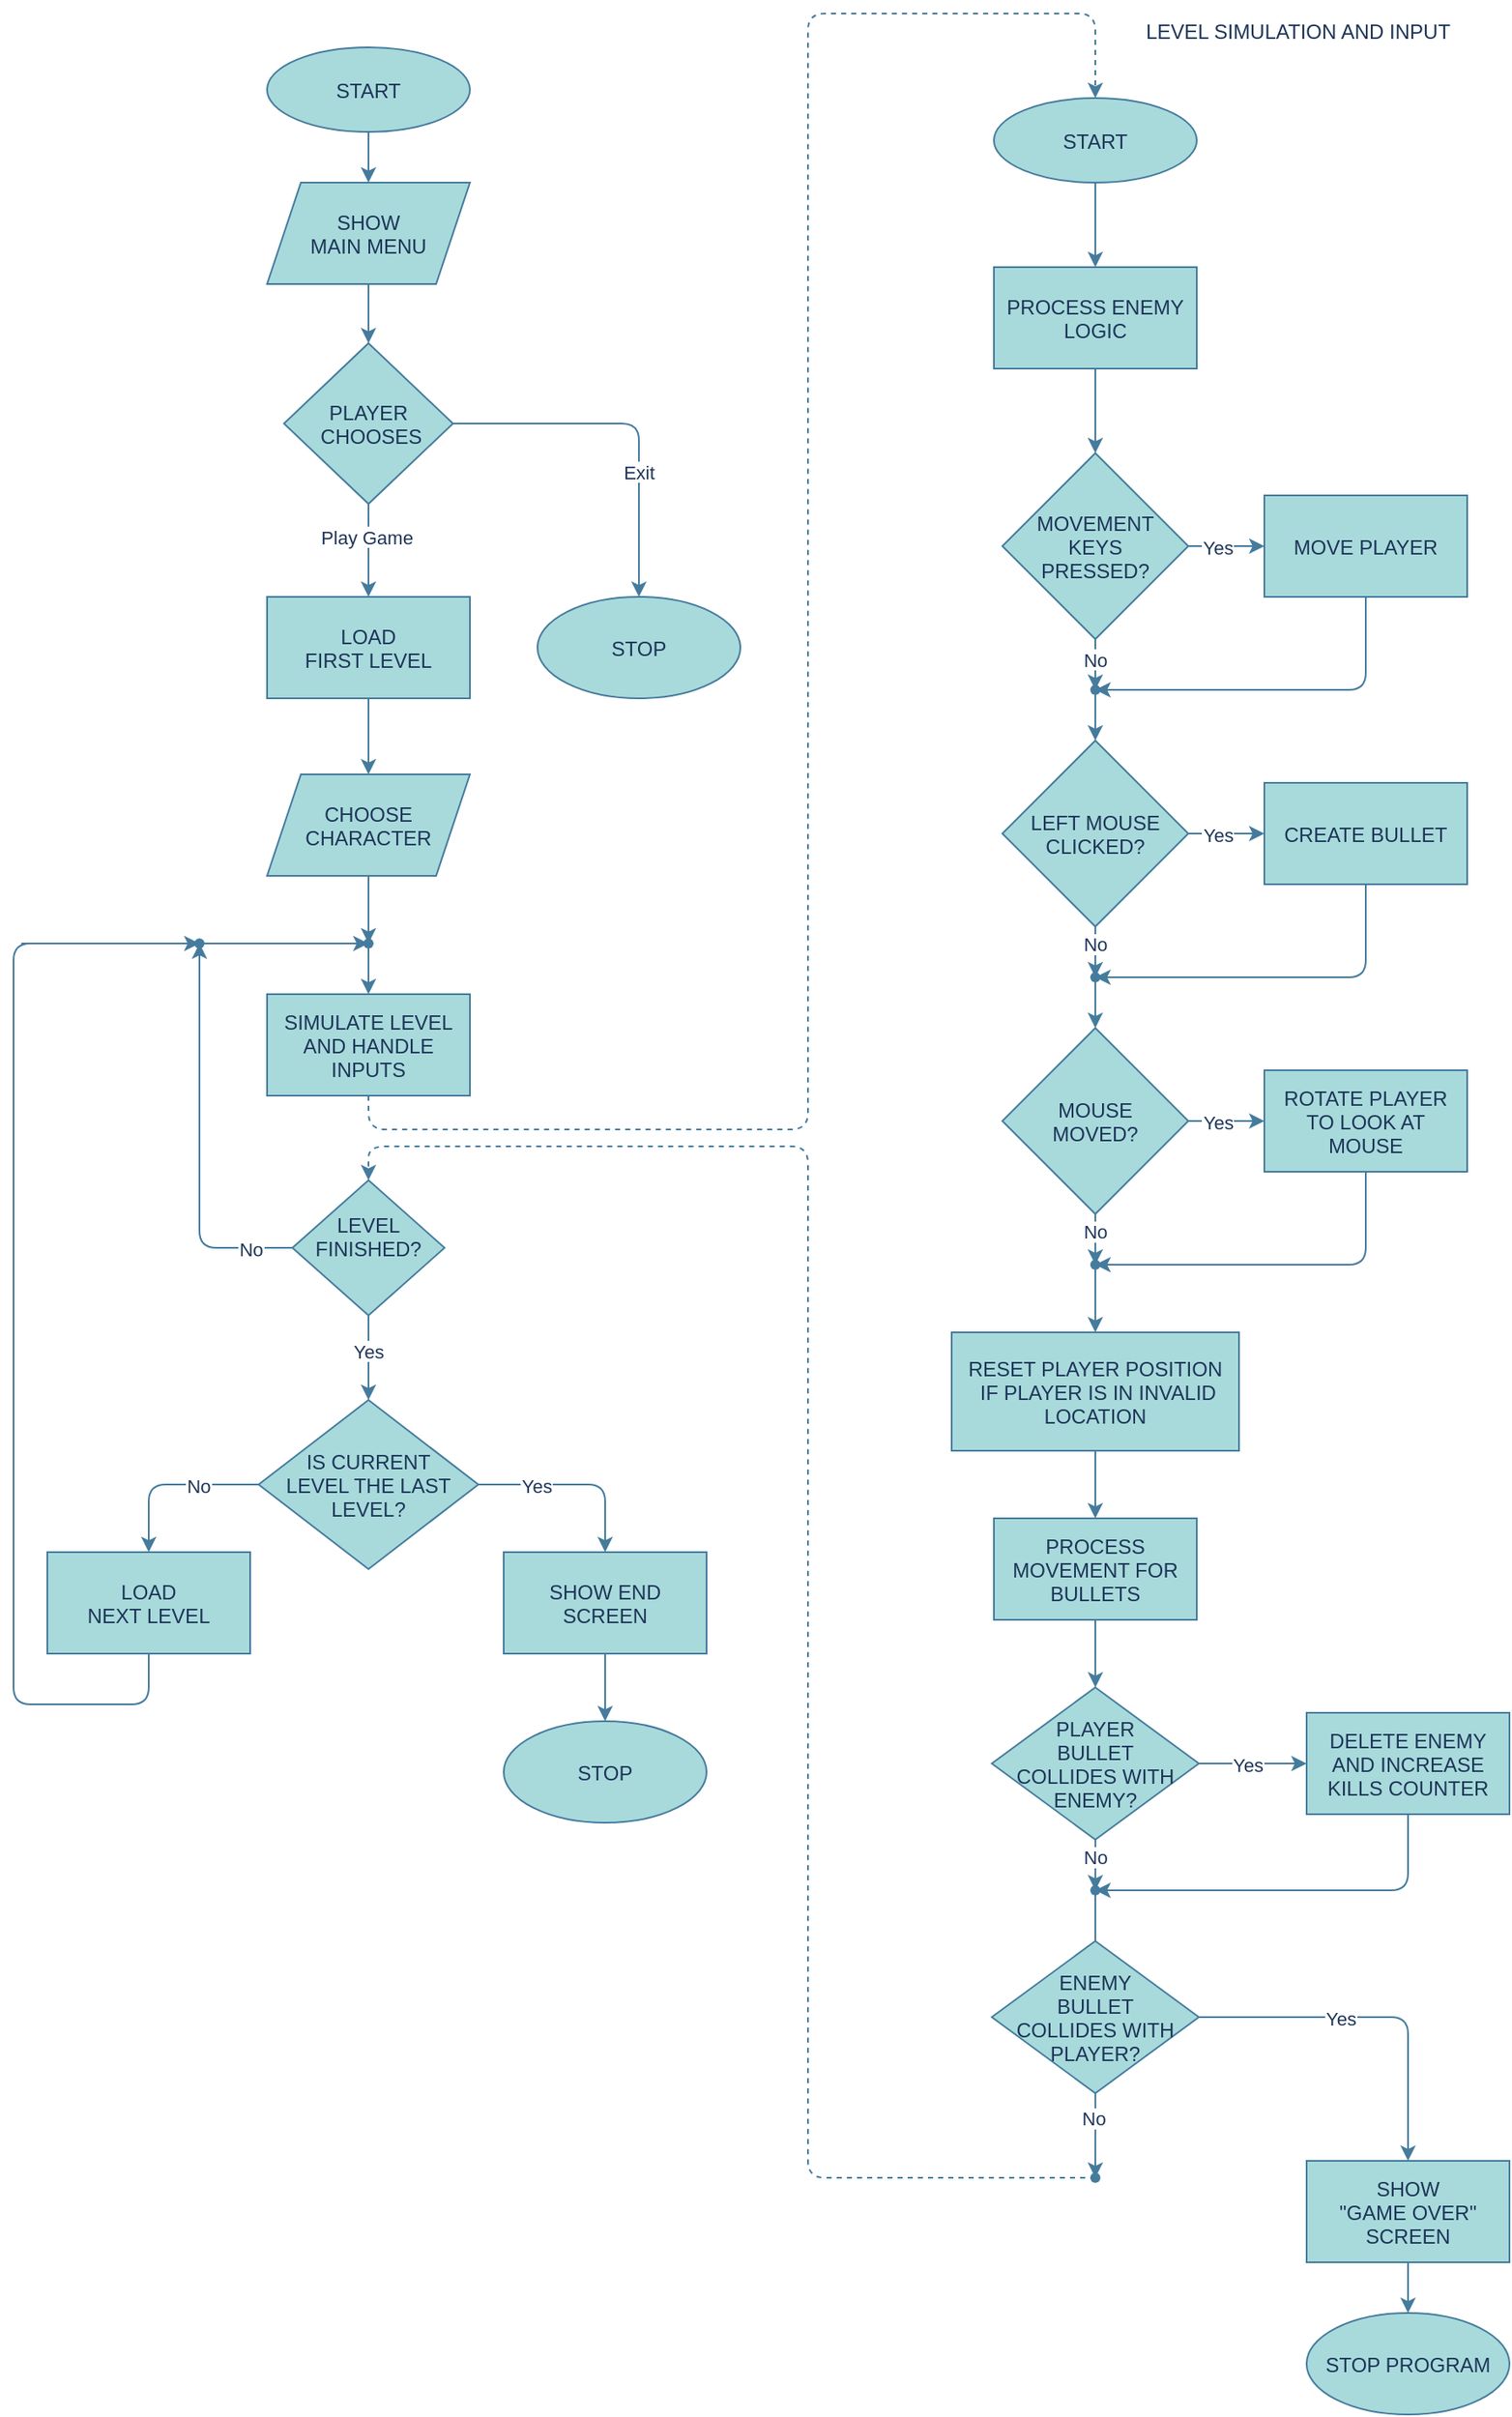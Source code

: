 <mxfile version="16.6.4" type="github">
  <diagram id="xTA8kfvjMk7pbciFxcE1" name="Page-1">
    <mxGraphModel dx="989" dy="551" grid="1" gridSize="10" guides="1" tooltips="1" connect="1" arrows="1" fold="1" page="1" pageScale="1" pageWidth="850" pageHeight="1100" background="#ffffff" math="0" shadow="0">
      <root>
        <mxCell id="0" />
        <mxCell id="1" parent="0" />
        <mxCell id="BevQm-COK3e2YMtMbXGe-1" value="" style="edgeStyle=orthogonalEdgeStyle;rounded=1;orthogonalLoop=1;jettySize=auto;labelBackgroundColor=#F1FAEE;strokeColor=#457B9D;fontColor=#1D3557;" edge="1" parent="1" source="BevQm-COK3e2YMtMbXGe-2" target="BevQm-COK3e2YMtMbXGe-4">
          <mxGeometry relative="1" as="geometry" />
        </mxCell>
        <mxCell id="BevQm-COK3e2YMtMbXGe-2" value="START" style="ellipse;fillColor=#A8DADC;strokeColor=#457B9D;fontColor=#1D3557;rounded=1;" vertex="1" parent="1">
          <mxGeometry x="170" y="60" width="120" height="50" as="geometry" />
        </mxCell>
        <mxCell id="BevQm-COK3e2YMtMbXGe-3" value="" style="edgeStyle=orthogonalEdgeStyle;rounded=1;orthogonalLoop=1;jettySize=auto;labelBackgroundColor=#F1FAEE;strokeColor=#457B9D;fontColor=#1D3557;" edge="1" parent="1" source="BevQm-COK3e2YMtMbXGe-4" target="BevQm-COK3e2YMtMbXGe-9">
          <mxGeometry relative="1" as="geometry" />
        </mxCell>
        <mxCell id="BevQm-COK3e2YMtMbXGe-4" value="SHOW&#xa;MAIN MENU" style="shape=parallelogram;perimeter=parallelogramPerimeter;fixedSize=1;fillColor=#A8DADC;strokeColor=#457B9D;fontColor=#1D3557;rounded=0;" vertex="1" parent="1">
          <mxGeometry x="170" y="140" width="120" height="60" as="geometry" />
        </mxCell>
        <mxCell id="BevQm-COK3e2YMtMbXGe-5" value="" style="edgeStyle=orthogonalEdgeStyle;rounded=1;orthogonalLoop=1;jettySize=auto;labelBackgroundColor=#F1FAEE;strokeColor=#457B9D;fontColor=#1D3557;" edge="1" parent="1" source="BevQm-COK3e2YMtMbXGe-9" target="BevQm-COK3e2YMtMbXGe-11">
          <mxGeometry relative="1" as="geometry" />
        </mxCell>
        <mxCell id="BevQm-COK3e2YMtMbXGe-6" value="Play Game" style="edgeLabel;align=center;verticalAlign=middle;resizable=0;points=[];labelBackgroundColor=#FFFFFF;fontColor=#1D3557;rounded=1;" vertex="1" connectable="0" parent="BevQm-COK3e2YMtMbXGe-5">
          <mxGeometry x="-0.302" y="-1" relative="1" as="geometry">
            <mxPoint as="offset" />
          </mxGeometry>
        </mxCell>
        <mxCell id="BevQm-COK3e2YMtMbXGe-7" value="" style="edgeStyle=orthogonalEdgeStyle;rounded=1;orthogonalLoop=1;jettySize=auto;labelBackgroundColor=#F1FAEE;strokeColor=#457B9D;fontColor=#1D3557;" edge="1" parent="1" source="BevQm-COK3e2YMtMbXGe-9" target="BevQm-COK3e2YMtMbXGe-12">
          <mxGeometry relative="1" as="geometry" />
        </mxCell>
        <mxCell id="BevQm-COK3e2YMtMbXGe-8" value="Exit" style="edgeLabel;align=center;verticalAlign=middle;resizable=0;points=[];labelBackgroundColor=#FFFFFF;fontColor=#1D3557;rounded=1;" vertex="1" connectable="0" parent="BevQm-COK3e2YMtMbXGe-7">
          <mxGeometry x="-0.23" y="-1" relative="1" as="geometry">
            <mxPoint x="28" y="27" as="offset" />
          </mxGeometry>
        </mxCell>
        <mxCell id="BevQm-COK3e2YMtMbXGe-9" value="PLAYER&#xa; CHOOSES" style="rhombus;fillColor=#A8DADC;strokeColor=#457B9D;fontColor=#1D3557;rounded=0;" vertex="1" parent="1">
          <mxGeometry x="180" y="235" width="100" height="95" as="geometry" />
        </mxCell>
        <mxCell id="BevQm-COK3e2YMtMbXGe-10" value="" style="edgeStyle=orthogonalEdgeStyle;rounded=1;orthogonalLoop=1;jettySize=auto;labelBackgroundColor=#F1FAEE;strokeColor=#457B9D;fontColor=#1D3557;" edge="1" parent="1" source="BevQm-COK3e2YMtMbXGe-11" target="BevQm-COK3e2YMtMbXGe-13">
          <mxGeometry relative="1" as="geometry" />
        </mxCell>
        <mxCell id="BevQm-COK3e2YMtMbXGe-11" value="LOAD &#xa;FIRST LEVEL" style="fillColor=#A8DADC;strokeColor=#457B9D;fontColor=#1D3557;rounded=0;" vertex="1" parent="1">
          <mxGeometry x="170" y="385" width="120" height="60" as="geometry" />
        </mxCell>
        <mxCell id="BevQm-COK3e2YMtMbXGe-12" value="STOP" style="ellipse;fillColor=#A8DADC;strokeColor=#457B9D;fontColor=#1D3557;rounded=1;" vertex="1" parent="1">
          <mxGeometry x="330" y="385" width="120" height="60" as="geometry" />
        </mxCell>
        <mxCell id="BevQm-COK3e2YMtMbXGe-20" value="" style="edgeStyle=orthogonalEdgeStyle;rounded=1;orthogonalLoop=1;jettySize=auto;labelBackgroundColor=#F1FAEE;strokeColor=#457B9D;fontColor=#1D3557;" edge="1" parent="1" source="BevQm-COK3e2YMtMbXGe-13" target="BevQm-COK3e2YMtMbXGe-19">
          <mxGeometry relative="1" as="geometry" />
        </mxCell>
        <mxCell id="BevQm-COK3e2YMtMbXGe-13" value="CHOOSE&#xa;CHARACTER" style="shape=parallelogram;perimeter=parallelogramPerimeter;fixedSize=1;fillColor=#A8DADC;strokeColor=#457B9D;fontColor=#1D3557;rounded=0;" vertex="1" parent="1">
          <mxGeometry x="170" y="490" width="120" height="60" as="geometry" />
        </mxCell>
        <mxCell id="BevQm-COK3e2YMtMbXGe-111" value="" style="edgeStyle=orthogonalEdgeStyle;shape=connector;rounded=1;sketch=0;orthogonalLoop=1;jettySize=auto;entryX=0.5;entryY=0;entryDx=0;entryDy=0;shadow=0;labelBackgroundColor=#F1FAEE;fontFamily=Helvetica;fontSize=11;fontColor=#1D3557;endArrow=classic;strokeColor=#457B9D;dashed=1;" edge="1" parent="1" source="BevQm-COK3e2YMtMbXGe-14" target="BevQm-COK3e2YMtMbXGe-39">
          <mxGeometry relative="1" as="geometry">
            <Array as="points">
              <mxPoint x="230" y="700" />
              <mxPoint x="490" y="700" />
              <mxPoint x="490" y="40" />
              <mxPoint x="660" y="40" />
            </Array>
          </mxGeometry>
        </mxCell>
        <mxCell id="BevQm-COK3e2YMtMbXGe-14" value="SIMULATE LEVEL&#xa;AND HANDLE &#xa;INPUTS" style="fillColor=#A8DADC;strokeColor=#457B9D;fontColor=#1D3557;rounded=0;" vertex="1" parent="1">
          <mxGeometry x="170" y="620" width="120" height="60" as="geometry" />
        </mxCell>
        <mxCell id="BevQm-COK3e2YMtMbXGe-24" value="" style="edgeStyle=orthogonalEdgeStyle;rounded=1;orthogonalLoop=1;jettySize=auto;labelBackgroundColor=#F1FAEE;strokeColor=#457B9D;fontColor=#1D3557;entryX=0.515;entryY=0.602;entryDx=0;entryDy=0;entryPerimeter=0;" edge="1" parent="1" source="BevQm-COK3e2YMtMbXGe-16" target="BevQm-COK3e2YMtMbXGe-120">
          <mxGeometry relative="1" as="geometry">
            <mxPoint x="130" y="610" as="targetPoint" />
            <Array as="points">
              <mxPoint x="130" y="770" />
            </Array>
          </mxGeometry>
        </mxCell>
        <mxCell id="BevQm-COK3e2YMtMbXGe-25" value="No" style="edgeLabel;align=center;verticalAlign=middle;resizable=0;points=[];labelBackgroundColor=#FFFFFF;fontColor=#1D3557;rounded=1;" vertex="1" connectable="0" parent="BevQm-COK3e2YMtMbXGe-24">
          <mxGeometry x="-0.825" y="-3" relative="1" as="geometry">
            <mxPoint x="-4" y="3" as="offset" />
          </mxGeometry>
        </mxCell>
        <mxCell id="BevQm-COK3e2YMtMbXGe-27" value="" style="edgeStyle=orthogonalEdgeStyle;rounded=1;orthogonalLoop=1;jettySize=auto;labelBackgroundColor=#F1FAEE;strokeColor=#457B9D;fontColor=#1D3557;" edge="1" parent="1" source="BevQm-COK3e2YMtMbXGe-16" target="BevQm-COK3e2YMtMbXGe-26">
          <mxGeometry relative="1" as="geometry">
            <Array as="points">
              <mxPoint x="230" y="830" />
              <mxPoint x="230" y="830" />
            </Array>
          </mxGeometry>
        </mxCell>
        <mxCell id="BevQm-COK3e2YMtMbXGe-32" value="Yes" style="edgeLabel;align=center;verticalAlign=middle;resizable=0;points=[];labelBackgroundColor=#FFFFFF;fontColor=#1D3557;rounded=1;" vertex="1" connectable="0" parent="BevQm-COK3e2YMtMbXGe-27">
          <mxGeometry x="-0.347" y="1" relative="1" as="geometry">
            <mxPoint x="-1" y="4" as="offset" />
          </mxGeometry>
        </mxCell>
        <mxCell id="BevQm-COK3e2YMtMbXGe-16" value="LEVEL &#xa;FINISHED?&#xa;" style="rhombus;fillColor=#A8DADC;strokeColor=#457B9D;fontColor=#1D3557;rounded=0;" vertex="1" parent="1">
          <mxGeometry x="185" y="730" width="90" height="80" as="geometry" />
        </mxCell>
        <mxCell id="BevQm-COK3e2YMtMbXGe-23" value="" style="edgeStyle=orthogonalEdgeStyle;rounded=1;orthogonalLoop=1;jettySize=auto;entryX=0.5;entryY=0;entryDx=0;entryDy=0;labelBackgroundColor=#F1FAEE;strokeColor=#457B9D;fontColor=#1D3557;" edge="1" parent="1" source="BevQm-COK3e2YMtMbXGe-19" target="BevQm-COK3e2YMtMbXGe-14">
          <mxGeometry relative="1" as="geometry" />
        </mxCell>
        <mxCell id="BevQm-COK3e2YMtMbXGe-19" value="" style="shape=waypoint;size=6;pointerEvents=1;points=[];fillColor=#A8DADC;resizable=0;rotatable=0;perimeter=centerPerimeter;snapToPoint=1;strokeColor=#457B9D;fontColor=#1D3557;rounded=1;" vertex="1" parent="1">
          <mxGeometry x="210" y="570" width="40" height="40" as="geometry" />
        </mxCell>
        <mxCell id="BevQm-COK3e2YMtMbXGe-29" value="" style="edgeStyle=orthogonalEdgeStyle;rounded=1;orthogonalLoop=1;jettySize=auto;exitX=1;exitY=0.5;exitDx=0;exitDy=0;entryX=0.5;entryY=0;entryDx=0;entryDy=0;labelBackgroundColor=#F1FAEE;strokeColor=#457B9D;fontColor=#1D3557;" edge="1" parent="1" source="BevQm-COK3e2YMtMbXGe-26" target="BevQm-COK3e2YMtMbXGe-28">
          <mxGeometry relative="1" as="geometry" />
        </mxCell>
        <mxCell id="BevQm-COK3e2YMtMbXGe-37" value="Yes" style="edgeLabel;align=center;verticalAlign=middle;resizable=0;points=[];labelBackgroundColor=#FFFFFF;fontColor=#1D3557;rounded=1;" vertex="1" connectable="0" parent="BevQm-COK3e2YMtMbXGe-29">
          <mxGeometry x="-0.556" y="-1" relative="1" as="geometry">
            <mxPoint x="9" y="-1" as="offset" />
          </mxGeometry>
        </mxCell>
        <mxCell id="BevQm-COK3e2YMtMbXGe-34" value="" style="edgeStyle=orthogonalEdgeStyle;rounded=1;orthogonalLoop=1;jettySize=auto;entryX=0.5;entryY=0;entryDx=0;entryDy=0;labelBackgroundColor=#F1FAEE;strokeColor=#457B9D;fontColor=#1D3557;" edge="1" parent="1" source="BevQm-COK3e2YMtMbXGe-26" target="BevQm-COK3e2YMtMbXGe-33">
          <mxGeometry relative="1" as="geometry" />
        </mxCell>
        <mxCell id="BevQm-COK3e2YMtMbXGe-36" value="No" style="edgeLabel;align=center;verticalAlign=middle;resizable=0;points=[];labelBackgroundColor=#FFFFFF;fontColor=#1D3557;rounded=1;" vertex="1" connectable="0" parent="BevQm-COK3e2YMtMbXGe-34">
          <mxGeometry x="0.038" relative="1" as="geometry">
            <mxPoint x="19" as="offset" />
          </mxGeometry>
        </mxCell>
        <mxCell id="BevQm-COK3e2YMtMbXGe-26" value="IS CURRENT&#xa;LEVEL THE LAST &#xa;LEVEL?" style="rhombus;fillColor=#A8DADC;strokeColor=#457B9D;fontColor=#1D3557;rounded=0;" vertex="1" parent="1">
          <mxGeometry x="165" y="860" width="130" height="100" as="geometry" />
        </mxCell>
        <mxCell id="BevQm-COK3e2YMtMbXGe-31" value="" style="edgeStyle=orthogonalEdgeStyle;rounded=1;orthogonalLoop=1;jettySize=auto;labelBackgroundColor=#F1FAEE;strokeColor=#457B9D;fontColor=#1D3557;" edge="1" parent="1" source="BevQm-COK3e2YMtMbXGe-28" target="BevQm-COK3e2YMtMbXGe-30">
          <mxGeometry relative="1" as="geometry" />
        </mxCell>
        <mxCell id="BevQm-COK3e2YMtMbXGe-28" value="SHOW END &#xa;SCREEN" style="fillColor=#A8DADC;strokeColor=#457B9D;fontColor=#1D3557;rounded=0;" vertex="1" parent="1">
          <mxGeometry x="310" y="950" width="120" height="60" as="geometry" />
        </mxCell>
        <mxCell id="BevQm-COK3e2YMtMbXGe-30" value="STOP" style="ellipse;fillColor=#A8DADC;strokeColor=#457B9D;fontColor=#1D3557;rounded=1;" vertex="1" parent="1">
          <mxGeometry x="310" y="1050" width="120" height="60" as="geometry" />
        </mxCell>
        <mxCell id="BevQm-COK3e2YMtMbXGe-35" value="" style="edgeStyle=orthogonalEdgeStyle;rounded=1;orthogonalLoop=1;jettySize=auto;exitDx=0;exitDy=0;labelBackgroundColor=#F1FAEE;strokeColor=#457B9D;fontColor=#1D3557;startArrow=none;" edge="1" parent="1" source="BevQm-COK3e2YMtMbXGe-120">
          <mxGeometry relative="1" as="geometry">
            <mxPoint x="130" y="590" as="targetPoint" />
            <Array as="points">
              <mxPoint x="20" y="590" />
            </Array>
          </mxGeometry>
        </mxCell>
        <mxCell id="BevQm-COK3e2YMtMbXGe-33" value="LOAD &#xa;NEXT LEVEL" style="fillColor=#A8DADC;strokeColor=#457B9D;fontColor=#1D3557;rounded=0;" vertex="1" parent="1">
          <mxGeometry x="40" y="950" width="120" height="60" as="geometry" />
        </mxCell>
        <mxCell id="BevQm-COK3e2YMtMbXGe-38" value="LEVEL SIMULATION AND INPUT" style="text;align=center;verticalAlign=middle;resizable=0;points=[];autosize=1;strokeColor=none;fillColor=none;fontColor=#1D3557;rounded=1;" vertex="1" parent="1">
          <mxGeometry x="680" y="40" width="200" height="20" as="geometry" />
        </mxCell>
        <mxCell id="BevQm-COK3e2YMtMbXGe-41" value="" style="edgeStyle=orthogonalEdgeStyle;rounded=1;orthogonalLoop=1;jettySize=auto;labelBackgroundColor=#F1FAEE;strokeColor=#457B9D;fontColor=#1D3557;" edge="1" parent="1" source="BevQm-COK3e2YMtMbXGe-39" target="BevQm-COK3e2YMtMbXGe-40">
          <mxGeometry relative="1" as="geometry" />
        </mxCell>
        <mxCell id="BevQm-COK3e2YMtMbXGe-39" value="START" style="ellipse;fillColor=#A8DADC;strokeColor=#457B9D;fontColor=#1D3557;rounded=1;" vertex="1" parent="1">
          <mxGeometry x="600" y="90" width="120" height="50" as="geometry" />
        </mxCell>
        <mxCell id="BevQm-COK3e2YMtMbXGe-43" value="" style="edgeStyle=orthogonalEdgeStyle;rounded=1;orthogonalLoop=1;jettySize=auto;labelBackgroundColor=#F1FAEE;strokeColor=#457B9D;fontColor=#1D3557;" edge="1" parent="1" source="BevQm-COK3e2YMtMbXGe-40" target="BevQm-COK3e2YMtMbXGe-42">
          <mxGeometry relative="1" as="geometry" />
        </mxCell>
        <mxCell id="BevQm-COK3e2YMtMbXGe-40" value="PROCESS ENEMY&#xa;LOGIC" style="fillColor=#A8DADC;strokeColor=#457B9D;fontColor=#1D3557;rounded=0;" vertex="1" parent="1">
          <mxGeometry x="600" y="190" width="120" height="60" as="geometry" />
        </mxCell>
        <mxCell id="BevQm-COK3e2YMtMbXGe-45" value="" style="edgeStyle=orthogonalEdgeStyle;rounded=1;orthogonalLoop=1;jettySize=auto;labelBackgroundColor=#F1FAEE;strokeColor=#457B9D;fontColor=#1D3557;" edge="1" parent="1" source="BevQm-COK3e2YMtMbXGe-42" target="BevQm-COK3e2YMtMbXGe-44">
          <mxGeometry relative="1" as="geometry" />
        </mxCell>
        <mxCell id="BevQm-COK3e2YMtMbXGe-66" value="Yes" style="edgeLabel;align=center;verticalAlign=middle;resizable=0;points=[];labelBackgroundColor=#FFFFFF;fontColor=#1D3557;rounded=1;" vertex="1" connectable="0" parent="BevQm-COK3e2YMtMbXGe-45">
          <mxGeometry x="-0.218" relative="1" as="geometry">
            <mxPoint as="offset" />
          </mxGeometry>
        </mxCell>
        <mxCell id="BevQm-COK3e2YMtMbXGe-47" value="" style="edgeStyle=orthogonalEdgeStyle;rounded=1;orthogonalLoop=1;jettySize=auto;labelBackgroundColor=#F1FAEE;strokeColor=#457B9D;fontColor=#1D3557;" edge="1" parent="1" source="BevQm-COK3e2YMtMbXGe-42" target="BevQm-COK3e2YMtMbXGe-46">
          <mxGeometry relative="1" as="geometry" />
        </mxCell>
        <mxCell id="BevQm-COK3e2YMtMbXGe-69" value="No" style="edgeLabel;align=center;verticalAlign=middle;resizable=0;points=[];labelBackgroundColor=#FFFFFF;fontColor=#1D3557;rounded=1;" vertex="1" connectable="0" parent="BevQm-COK3e2YMtMbXGe-47">
          <mxGeometry x="-0.251" relative="1" as="geometry">
            <mxPoint y="5" as="offset" />
          </mxGeometry>
        </mxCell>
        <mxCell id="BevQm-COK3e2YMtMbXGe-42" value="MOVEMENT&#xa;KEYS &#xa;PRESSED?" style="rhombus;fillColor=#A8DADC;strokeColor=#457B9D;fontColor=#1D3557;rounded=0;" vertex="1" parent="1">
          <mxGeometry x="605" y="300" width="110" height="110" as="geometry" />
        </mxCell>
        <mxCell id="BevQm-COK3e2YMtMbXGe-61" value="" style="edgeStyle=orthogonalEdgeStyle;rounded=1;orthogonalLoop=1;jettySize=auto;labelBackgroundColor=#F1FAEE;strokeColor=#457B9D;fontColor=#1D3557;arcSize=20;" edge="1" parent="1" source="BevQm-COK3e2YMtMbXGe-44" target="BevQm-COK3e2YMtMbXGe-46">
          <mxGeometry relative="1" as="geometry">
            <Array as="points">
              <mxPoint x="820" y="440" />
            </Array>
          </mxGeometry>
        </mxCell>
        <mxCell id="BevQm-COK3e2YMtMbXGe-44" value="MOVE PLAYER" style="fillColor=#A8DADC;strokeColor=#457B9D;fontColor=#1D3557;rounded=0;" vertex="1" parent="1">
          <mxGeometry x="760" y="325" width="120" height="60" as="geometry" />
        </mxCell>
        <mxCell id="BevQm-COK3e2YMtMbXGe-49" value="" style="edgeStyle=orthogonalEdgeStyle;rounded=1;orthogonalLoop=1;jettySize=auto;entryX=0.5;entryY=0;entryDx=0;entryDy=0;labelBackgroundColor=#F1FAEE;strokeColor=#457B9D;fontColor=#1D3557;" edge="1" parent="1" target="BevQm-COK3e2YMtMbXGe-50">
          <mxGeometry relative="1" as="geometry">
            <mxPoint x="660" y="440" as="sourcePoint" />
            <mxPoint x="660.043" y="480.043" as="targetPoint" />
          </mxGeometry>
        </mxCell>
        <mxCell id="BevQm-COK3e2YMtMbXGe-46" value="" style="shape=waypoint;size=6;pointerEvents=1;points=[];fillColor=#A8DADC;resizable=0;rotatable=0;perimeter=centerPerimeter;snapToPoint=1;strokeColor=#457B9D;fontColor=#1D3557;rounded=1;" vertex="1" parent="1">
          <mxGeometry x="640" y="420" width="40" height="40" as="geometry" />
        </mxCell>
        <mxCell id="BevQm-COK3e2YMtMbXGe-52" value="" style="edgeStyle=orthogonalEdgeStyle;rounded=1;orthogonalLoop=1;jettySize=auto;labelBackgroundColor=#F1FAEE;strokeColor=#457B9D;fontColor=#1D3557;" edge="1" parent="1" source="BevQm-COK3e2YMtMbXGe-50" target="BevQm-COK3e2YMtMbXGe-51">
          <mxGeometry relative="1" as="geometry" />
        </mxCell>
        <mxCell id="BevQm-COK3e2YMtMbXGe-59" value="" style="edgeStyle=orthogonalEdgeStyle;rounded=1;orthogonalLoop=1;jettySize=auto;labelBackgroundColor=#F1FAEE;strokeColor=#457B9D;fontColor=#1D3557;" edge="1" parent="1" source="BevQm-COK3e2YMtMbXGe-50" target="BevQm-COK3e2YMtMbXGe-54">
          <mxGeometry relative="1" as="geometry" />
        </mxCell>
        <mxCell id="BevQm-COK3e2YMtMbXGe-50" value="LEFT MOUSE&#xa;CLICKED?" style="rhombus;fillColor=#A8DADC;strokeColor=#457B9D;fontColor=#1D3557;rounded=0;" vertex="1" parent="1">
          <mxGeometry x="605" y="470" width="110" height="110" as="geometry" />
        </mxCell>
        <mxCell id="BevQm-COK3e2YMtMbXGe-62" value="" style="edgeStyle=orthogonalEdgeStyle;rounded=1;orthogonalLoop=1;jettySize=auto;labelBackgroundColor=#F1FAEE;strokeColor=#457B9D;fontColor=#1D3557;" edge="1" parent="1" source="BevQm-COK3e2YMtMbXGe-51" target="BevQm-COK3e2YMtMbXGe-54">
          <mxGeometry relative="1" as="geometry">
            <Array as="points">
              <mxPoint x="820" y="610" />
            </Array>
          </mxGeometry>
        </mxCell>
        <mxCell id="BevQm-COK3e2YMtMbXGe-51" value="CREATE BULLET" style="fillColor=#A8DADC;strokeColor=#457B9D;fontColor=#1D3557;rounded=0;" vertex="1" parent="1">
          <mxGeometry x="760" y="495" width="120" height="60" as="geometry" />
        </mxCell>
        <mxCell id="BevQm-COK3e2YMtMbXGe-53" value="" style="edgeStyle=orthogonalEdgeStyle;rounded=1;orthogonalLoop=1;jettySize=auto;entryX=0.5;entryY=0;entryDx=0;entryDy=0;labelBackgroundColor=#F1FAEE;strokeColor=#457B9D;fontColor=#1D3557;" edge="1" parent="1" source="BevQm-COK3e2YMtMbXGe-54" target="BevQm-COK3e2YMtMbXGe-56">
          <mxGeometry relative="1" as="geometry">
            <mxPoint x="660.043" y="650.043" as="targetPoint" />
          </mxGeometry>
        </mxCell>
        <mxCell id="BevQm-COK3e2YMtMbXGe-54" value="" style="shape=waypoint;size=6;pointerEvents=1;points=[];fillColor=#A8DADC;resizable=0;rotatable=0;perimeter=centerPerimeter;snapToPoint=1;strokeColor=#457B9D;fontColor=#1D3557;rounded=1;" vertex="1" parent="1">
          <mxGeometry x="640" y="590" width="40" height="40" as="geometry" />
        </mxCell>
        <mxCell id="BevQm-COK3e2YMtMbXGe-55" value="" style="edgeStyle=orthogonalEdgeStyle;rounded=1;orthogonalLoop=1;jettySize=auto;labelBackgroundColor=#F1FAEE;strokeColor=#457B9D;fontColor=#1D3557;" edge="1" parent="1" source="BevQm-COK3e2YMtMbXGe-56" target="BevQm-COK3e2YMtMbXGe-57">
          <mxGeometry relative="1" as="geometry" />
        </mxCell>
        <mxCell id="BevQm-COK3e2YMtMbXGe-64" value="" style="edgeStyle=orthogonalEdgeStyle;rounded=1;orthogonalLoop=1;jettySize=auto;labelBackgroundColor=#F1FAEE;strokeColor=#457B9D;fontColor=#1D3557;" edge="1" parent="1" source="BevQm-COK3e2YMtMbXGe-56" target="BevQm-COK3e2YMtMbXGe-63">
          <mxGeometry relative="1" as="geometry" />
        </mxCell>
        <mxCell id="BevQm-COK3e2YMtMbXGe-56" value="MOUSE&#xa;MOVED?" style="rhombus;fillColor=#A8DADC;strokeColor=#457B9D;fontColor=#1D3557;rounded=0;" vertex="1" parent="1">
          <mxGeometry x="605" y="640" width="110" height="110" as="geometry" />
        </mxCell>
        <mxCell id="BevQm-COK3e2YMtMbXGe-65" value="" style="edgeStyle=orthogonalEdgeStyle;rounded=1;orthogonalLoop=1;jettySize=auto;labelBackgroundColor=#F1FAEE;strokeColor=#457B9D;fontColor=#1D3557;" edge="1" parent="1" source="BevQm-COK3e2YMtMbXGe-57" target="BevQm-COK3e2YMtMbXGe-63">
          <mxGeometry relative="1" as="geometry">
            <Array as="points">
              <mxPoint x="820" y="780" />
            </Array>
          </mxGeometry>
        </mxCell>
        <mxCell id="BevQm-COK3e2YMtMbXGe-57" value="ROTATE PLAYER&#xa;TO LOOK AT&#xa;MOUSE" style="fillColor=#A8DADC;strokeColor=#457B9D;fontColor=#1D3557;rounded=0;" vertex="1" parent="1">
          <mxGeometry x="760" y="665" width="120" height="60" as="geometry" />
        </mxCell>
        <mxCell id="BevQm-COK3e2YMtMbXGe-77" value="" style="edgeStyle=orthogonalEdgeStyle;rounded=1;orthogonalLoop=1;jettySize=auto;entryX=0.5;entryY=0;entryDx=0;entryDy=0;labelBackgroundColor=#F1FAEE;strokeColor=#457B9D;fontColor=#1D3557;" edge="1" parent="1" source="BevQm-COK3e2YMtMbXGe-63" target="BevQm-COK3e2YMtMbXGe-82">
          <mxGeometry relative="1" as="geometry" />
        </mxCell>
        <mxCell id="BevQm-COK3e2YMtMbXGe-63" value="" style="shape=waypoint;size=6;pointerEvents=1;points=[];fillColor=#A8DADC;resizable=0;rotatable=0;perimeter=centerPerimeter;snapToPoint=1;strokeColor=#457B9D;fontColor=#1D3557;rounded=1;" vertex="1" parent="1">
          <mxGeometry x="640" y="760" width="40" height="40" as="geometry" />
        </mxCell>
        <mxCell id="BevQm-COK3e2YMtMbXGe-71" value="Yes" style="edgeLabel;align=center;verticalAlign=middle;resizable=0;points=[];labelBackgroundColor=#FFFFFF;fontColor=#1D3557;rounded=1;" vertex="1" connectable="0" parent="1">
          <mxGeometry x="732.674" y="525" as="geometry" />
        </mxCell>
        <mxCell id="BevQm-COK3e2YMtMbXGe-72" value="Yes" style="edgeLabel;align=center;verticalAlign=middle;resizable=0;points=[];labelBackgroundColor=#FFFFFF;fontColor=#1D3557;rounded=1;" vertex="1" connectable="0" parent="1">
          <mxGeometry x="732.674" y="695" as="geometry" />
        </mxCell>
        <mxCell id="BevQm-COK3e2YMtMbXGe-74" value="No" style="edgeLabel;align=center;verticalAlign=middle;resizable=0;points=[];labelBackgroundColor=#FFFFFF;fontColor=#1D3557;rounded=1;" vertex="1" connectable="0" parent="1">
          <mxGeometry x="660" y="589.996" as="geometry" />
        </mxCell>
        <mxCell id="BevQm-COK3e2YMtMbXGe-75" value="No" style="edgeLabel;align=center;verticalAlign=middle;resizable=0;points=[];labelBackgroundColor=#FFFFFF;fontColor=#1D3557;rounded=1;" vertex="1" connectable="0" parent="1">
          <mxGeometry x="660" y="759.996" as="geometry" />
        </mxCell>
        <mxCell id="BevQm-COK3e2YMtMbXGe-85" value="" style="edgeStyle=orthogonalEdgeStyle;rounded=1;orthogonalLoop=1;jettySize=auto;labelBackgroundColor=#F1FAEE;strokeColor=#457B9D;fontColor=#1D3557;" edge="1" parent="1" source="BevQm-COK3e2YMtMbXGe-76" target="BevQm-COK3e2YMtMbXGe-84">
          <mxGeometry relative="1" as="geometry" />
        </mxCell>
        <mxCell id="BevQm-COK3e2YMtMbXGe-76" value="PROCESS &#xa;MOVEMENT FOR&#xa;BULLETS" style="fillColor=#A8DADC;strokeColor=#457B9D;fontColor=#1D3557;rounded=0;" vertex="1" parent="1">
          <mxGeometry x="600" y="930" width="120" height="60" as="geometry" />
        </mxCell>
        <mxCell id="BevQm-COK3e2YMtMbXGe-83" value="" style="edgeStyle=orthogonalEdgeStyle;rounded=1;orthogonalLoop=1;jettySize=auto;labelBackgroundColor=#F1FAEE;strokeColor=#457B9D;fontColor=#1D3557;" edge="1" parent="1" source="BevQm-COK3e2YMtMbXGe-82" target="BevQm-COK3e2YMtMbXGe-76">
          <mxGeometry relative="1" as="geometry" />
        </mxCell>
        <mxCell id="BevQm-COK3e2YMtMbXGe-82" value="RESET PLAYER POSITION&#xa; IF PLAYER IS IN INVALID&#xa;LOCATION" style="fillColor=#A8DADC;strokeColor=#457B9D;fontColor=#1D3557;rounded=0;" vertex="1" parent="1">
          <mxGeometry x="575" y="820" width="170" height="70" as="geometry" />
        </mxCell>
        <mxCell id="BevQm-COK3e2YMtMbXGe-87" value="" style="edgeStyle=orthogonalEdgeStyle;rounded=1;orthogonalLoop=1;jettySize=auto;labelBackgroundColor=#F1FAEE;strokeColor=#457B9D;fontColor=#1D3557;" edge="1" parent="1" source="BevQm-COK3e2YMtMbXGe-84" target="BevQm-COK3e2YMtMbXGe-86">
          <mxGeometry relative="1" as="geometry" />
        </mxCell>
        <mxCell id="BevQm-COK3e2YMtMbXGe-88" value="Yes" style="edgeLabel;align=center;verticalAlign=middle;resizable=0;points=[];labelBackgroundColor=#FFFFFF;fontColor=#1D3557;rounded=1;" vertex="1" connectable="0" parent="BevQm-COK3e2YMtMbXGe-87">
          <mxGeometry x="-0.241" y="2" relative="1" as="geometry">
            <mxPoint x="5" y="2" as="offset" />
          </mxGeometry>
        </mxCell>
        <mxCell id="BevQm-COK3e2YMtMbXGe-90" value="" style="edgeStyle=orthogonalEdgeStyle;rounded=1;orthogonalLoop=1;jettySize=auto;labelBackgroundColor=#F1FAEE;strokeColor=#457B9D;fontColor=#1D3557;" edge="1" parent="1" source="BevQm-COK3e2YMtMbXGe-84" target="BevQm-COK3e2YMtMbXGe-89">
          <mxGeometry relative="1" as="geometry" />
        </mxCell>
        <mxCell id="BevQm-COK3e2YMtMbXGe-91" value="No" style="edgeLabel;align=center;verticalAlign=middle;resizable=0;points=[];labelBackgroundColor=#FFFFFF;fontColor=#1D3557;rounded=1;" vertex="1" connectable="0" parent="BevQm-COK3e2YMtMbXGe-90">
          <mxGeometry x="-0.057" relative="1" as="geometry">
            <mxPoint y="-4" as="offset" />
          </mxGeometry>
        </mxCell>
        <mxCell id="BevQm-COK3e2YMtMbXGe-84" value="PLAYER &#xa;BULLET&#xa;COLLIDES WITH&#xa;ENEMY?" style="rhombus;fillColor=#A8DADC;strokeColor=#457B9D;fontColor=#1D3557;rounded=0;" vertex="1" parent="1">
          <mxGeometry x="598.75" y="1030" width="122.5" height="90" as="geometry" />
        </mxCell>
        <mxCell id="BevQm-COK3e2YMtMbXGe-92" value="" style="edgeStyle=orthogonalEdgeStyle;rounded=1;orthogonalLoop=1;jettySize=auto;labelBackgroundColor=#F1FAEE;strokeColor=#457B9D;fontColor=#1D3557;" edge="1" parent="1" source="BevQm-COK3e2YMtMbXGe-86" target="BevQm-COK3e2YMtMbXGe-89">
          <mxGeometry relative="1" as="geometry">
            <Array as="points">
              <mxPoint x="845" y="1150" />
            </Array>
          </mxGeometry>
        </mxCell>
        <mxCell id="BevQm-COK3e2YMtMbXGe-86" value="DELETE ENEMY &#xa;AND INCREASE &#xa;KILLS COUNTER" style="fillColor=#A8DADC;strokeColor=#457B9D;fontColor=#1D3557;rounded=0;" vertex="1" parent="1">
          <mxGeometry x="785" y="1045" width="120" height="60" as="geometry" />
        </mxCell>
        <mxCell id="BevQm-COK3e2YMtMbXGe-101" value="" style="edgeStyle=orthogonalEdgeStyle;rounded=1;orthogonalLoop=1;jettySize=auto;labelBackgroundColor=#F1FAEE;strokeColor=#457B9D;fontColor=#1D3557;" edge="1" parent="1" source="BevQm-COK3e2YMtMbXGe-89" target="BevQm-COK3e2YMtMbXGe-97">
          <mxGeometry relative="1" as="geometry" />
        </mxCell>
        <mxCell id="BevQm-COK3e2YMtMbXGe-89" value="" style="shape=waypoint;size=6;pointerEvents=1;points=[];fillColor=#A8DADC;resizable=0;rotatable=0;perimeter=centerPerimeter;snapToPoint=1;strokeColor=#457B9D;fontColor=#1D3557;rounded=1;" vertex="1" parent="1">
          <mxGeometry x="640" y="1130" width="40" height="40" as="geometry" />
        </mxCell>
        <mxCell id="BevQm-COK3e2YMtMbXGe-93" value="" style="edgeStyle=orthogonalEdgeStyle;rounded=1;orthogonalLoop=1;jettySize=auto;entryX=0.5;entryY=0;entryDx=0;entryDy=0;labelBackgroundColor=#F1FAEE;strokeColor=#457B9D;fontColor=#1D3557;shadow=0;sketch=0;" edge="1" parent="1" source="BevQm-COK3e2YMtMbXGe-97" target="BevQm-COK3e2YMtMbXGe-99">
          <mxGeometry relative="1" as="geometry" />
        </mxCell>
        <mxCell id="BevQm-COK3e2YMtMbXGe-94" value="Yes" style="edgeLabel;align=center;verticalAlign=middle;resizable=0;points=[];labelBackgroundColor=#FFFFFF;fontColor=#1D3557;rounded=1;" vertex="1" connectable="0" parent="BevQm-COK3e2YMtMbXGe-93">
          <mxGeometry x="-0.241" y="2" relative="1" as="geometry">
            <mxPoint x="5" y="2" as="offset" />
          </mxGeometry>
        </mxCell>
        <mxCell id="BevQm-COK3e2YMtMbXGe-118" value="" style="edgeStyle=orthogonalEdgeStyle;shape=connector;rounded=1;sketch=0;orthogonalLoop=1;jettySize=auto;shadow=0;labelBackgroundColor=#F1FAEE;fontFamily=Helvetica;fontSize=11;fontColor=#1D3557;endArrow=classic;strokeColor=#457B9D;" edge="1" parent="1" source="BevQm-COK3e2YMtMbXGe-97" target="BevQm-COK3e2YMtMbXGe-117">
          <mxGeometry relative="1" as="geometry" />
        </mxCell>
        <mxCell id="BevQm-COK3e2YMtMbXGe-123" value="No" style="edgeLabel;align=center;verticalAlign=middle;resizable=0;points=[];fontSize=11;fontFamily=Helvetica;fontColor=#1D3557;" vertex="1" connectable="0" parent="BevQm-COK3e2YMtMbXGe-118">
          <mxGeometry x="-0.258" y="-1" relative="1" as="geometry">
            <mxPoint y="-4" as="offset" />
          </mxGeometry>
        </mxCell>
        <mxCell id="BevQm-COK3e2YMtMbXGe-97" value="ENEMY&#xa;BULLET&#xa;COLLIDES WITH&#xa;PLAYER?" style="rhombus;fillColor=#A8DADC;strokeColor=#457B9D;fontColor=#1D3557;rounded=0;" vertex="1" parent="1">
          <mxGeometry x="598.75" y="1180" width="122.5" height="90" as="geometry" />
        </mxCell>
        <mxCell id="BevQm-COK3e2YMtMbXGe-104" value="" style="edgeStyle=orthogonalEdgeStyle;rounded=1;orthogonalLoop=1;jettySize=auto;labelBackgroundColor=#F1FAEE;strokeColor=#457B9D;fontColor=#1D3557;" edge="1" parent="1" source="BevQm-COK3e2YMtMbXGe-99" target="BevQm-COK3e2YMtMbXGe-103">
          <mxGeometry relative="1" as="geometry" />
        </mxCell>
        <mxCell id="BevQm-COK3e2YMtMbXGe-99" value="SHOW &#xa;&quot;GAME OVER&quot;&#xa;SCREEN" style="fillColor=#A8DADC;strokeColor=#457B9D;fontColor=#1D3557;rounded=0;" vertex="1" parent="1">
          <mxGeometry x="785" y="1310" width="120" height="60" as="geometry" />
        </mxCell>
        <mxCell id="BevQm-COK3e2YMtMbXGe-103" value="STOP PROGRAM" style="ellipse;fillColor=#A8DADC;strokeColor=#457B9D;fontColor=#1D3557;rounded=1;" vertex="1" parent="1">
          <mxGeometry x="785" y="1400" width="120" height="60" as="geometry" />
        </mxCell>
        <mxCell id="BevQm-COK3e2YMtMbXGe-119" value="" style="edgeStyle=orthogonalEdgeStyle;shape=connector;rounded=1;sketch=0;orthogonalLoop=1;jettySize=auto;entryX=0.5;entryY=0;entryDx=0;entryDy=0;shadow=0;labelBackgroundColor=#F1FAEE;fontFamily=Helvetica;fontSize=11;fontColor=#1D3557;endArrow=classic;strokeColor=#457B9D;dashed=1;" edge="1" parent="1" source="BevQm-COK3e2YMtMbXGe-117" target="BevQm-COK3e2YMtMbXGe-16">
          <mxGeometry relative="1" as="geometry">
            <Array as="points">
              <mxPoint x="490" y="1320" />
              <mxPoint x="490" y="710" />
              <mxPoint x="230" y="710" />
            </Array>
          </mxGeometry>
        </mxCell>
        <mxCell id="BevQm-COK3e2YMtMbXGe-117" value="" style="shape=waypoint;sketch=0;size=6;pointerEvents=1;points=[];fillColor=#A8DADC;resizable=0;rotatable=0;perimeter=centerPerimeter;snapToPoint=1;strokeColor=#457B9D;fontColor=#1D3557;rounded=0;" vertex="1" parent="1">
          <mxGeometry x="640" y="1300" width="40" height="40" as="geometry" />
        </mxCell>
        <mxCell id="BevQm-COK3e2YMtMbXGe-122" value="" style="edgeStyle=orthogonalEdgeStyle;shape=connector;rounded=1;sketch=0;orthogonalLoop=1;jettySize=auto;shadow=0;labelBackgroundColor=#F1FAEE;fontFamily=Helvetica;fontSize=11;fontColor=#1D3557;endArrow=classic;strokeColor=#457B9D;" edge="1" parent="1" source="BevQm-COK3e2YMtMbXGe-120" target="BevQm-COK3e2YMtMbXGe-19">
          <mxGeometry relative="1" as="geometry" />
        </mxCell>
        <mxCell id="BevQm-COK3e2YMtMbXGe-120" value="" style="shape=waypoint;size=6;pointerEvents=1;points=[];fillColor=#A8DADC;resizable=0;rotatable=0;perimeter=centerPerimeter;snapToPoint=1;strokeColor=#457B9D;fontColor=#1D3557;rounded=1;" vertex="1" parent="1">
          <mxGeometry x="110" y="570" width="40" height="40" as="geometry" />
        </mxCell>
        <mxCell id="BevQm-COK3e2YMtMbXGe-121" value="" style="edgeStyle=orthogonalEdgeStyle;rounded=1;orthogonalLoop=1;jettySize=auto;exitX=0.5;exitY=1;exitDx=0;exitDy=0;labelBackgroundColor=#F1FAEE;strokeColor=#457B9D;fontColor=#1D3557;endArrow=none;" edge="1" parent="1" source="BevQm-COK3e2YMtMbXGe-33" target="BevQm-COK3e2YMtMbXGe-120">
          <mxGeometry relative="1" as="geometry">
            <mxPoint x="100" y="1010" as="sourcePoint" />
            <mxPoint x="230" y="590" as="targetPoint" />
            <Array as="points">
              <mxPoint x="100" y="1040" />
              <mxPoint x="20" y="1040" />
            </Array>
          </mxGeometry>
        </mxCell>
      </root>
    </mxGraphModel>
  </diagram>
</mxfile>
